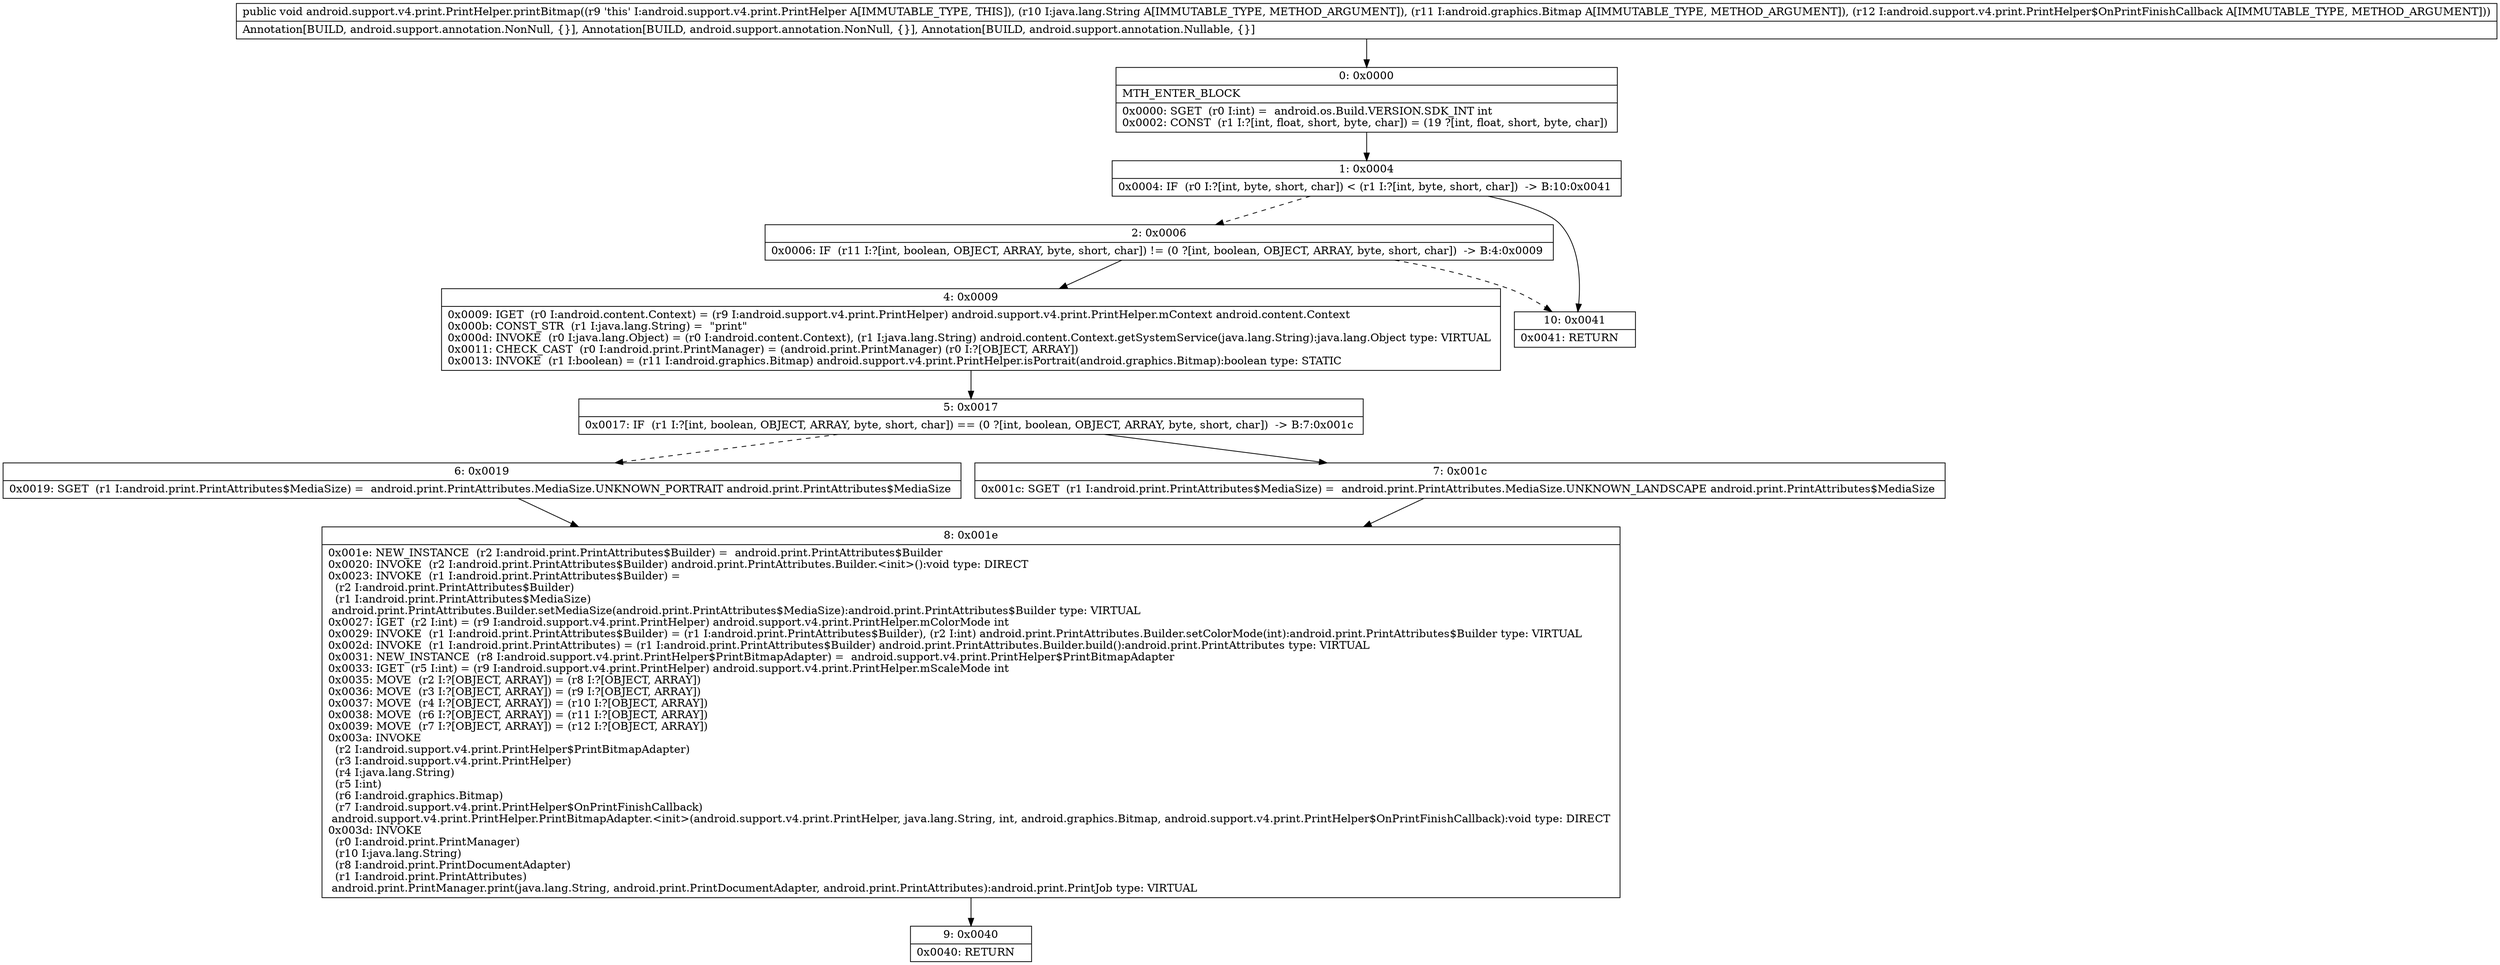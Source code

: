 digraph "CFG forandroid.support.v4.print.PrintHelper.printBitmap(Ljava\/lang\/String;Landroid\/graphics\/Bitmap;Landroid\/support\/v4\/print\/PrintHelper$OnPrintFinishCallback;)V" {
Node_0 [shape=record,label="{0\:\ 0x0000|MTH_ENTER_BLOCK\l|0x0000: SGET  (r0 I:int) =  android.os.Build.VERSION.SDK_INT int \l0x0002: CONST  (r1 I:?[int, float, short, byte, char]) = (19 ?[int, float, short, byte, char]) \l}"];
Node_1 [shape=record,label="{1\:\ 0x0004|0x0004: IF  (r0 I:?[int, byte, short, char]) \< (r1 I:?[int, byte, short, char])  \-\> B:10:0x0041 \l}"];
Node_2 [shape=record,label="{2\:\ 0x0006|0x0006: IF  (r11 I:?[int, boolean, OBJECT, ARRAY, byte, short, char]) != (0 ?[int, boolean, OBJECT, ARRAY, byte, short, char])  \-\> B:4:0x0009 \l}"];
Node_4 [shape=record,label="{4\:\ 0x0009|0x0009: IGET  (r0 I:android.content.Context) = (r9 I:android.support.v4.print.PrintHelper) android.support.v4.print.PrintHelper.mContext android.content.Context \l0x000b: CONST_STR  (r1 I:java.lang.String) =  \"print\" \l0x000d: INVOKE  (r0 I:java.lang.Object) = (r0 I:android.content.Context), (r1 I:java.lang.String) android.content.Context.getSystemService(java.lang.String):java.lang.Object type: VIRTUAL \l0x0011: CHECK_CAST  (r0 I:android.print.PrintManager) = (android.print.PrintManager) (r0 I:?[OBJECT, ARRAY]) \l0x0013: INVOKE  (r1 I:boolean) = (r11 I:android.graphics.Bitmap) android.support.v4.print.PrintHelper.isPortrait(android.graphics.Bitmap):boolean type: STATIC \l}"];
Node_5 [shape=record,label="{5\:\ 0x0017|0x0017: IF  (r1 I:?[int, boolean, OBJECT, ARRAY, byte, short, char]) == (0 ?[int, boolean, OBJECT, ARRAY, byte, short, char])  \-\> B:7:0x001c \l}"];
Node_6 [shape=record,label="{6\:\ 0x0019|0x0019: SGET  (r1 I:android.print.PrintAttributes$MediaSize) =  android.print.PrintAttributes.MediaSize.UNKNOWN_PORTRAIT android.print.PrintAttributes$MediaSize \l}"];
Node_7 [shape=record,label="{7\:\ 0x001c|0x001c: SGET  (r1 I:android.print.PrintAttributes$MediaSize) =  android.print.PrintAttributes.MediaSize.UNKNOWN_LANDSCAPE android.print.PrintAttributes$MediaSize \l}"];
Node_8 [shape=record,label="{8\:\ 0x001e|0x001e: NEW_INSTANCE  (r2 I:android.print.PrintAttributes$Builder) =  android.print.PrintAttributes$Builder \l0x0020: INVOKE  (r2 I:android.print.PrintAttributes$Builder) android.print.PrintAttributes.Builder.\<init\>():void type: DIRECT \l0x0023: INVOKE  (r1 I:android.print.PrintAttributes$Builder) = \l  (r2 I:android.print.PrintAttributes$Builder)\l  (r1 I:android.print.PrintAttributes$MediaSize)\l android.print.PrintAttributes.Builder.setMediaSize(android.print.PrintAttributes$MediaSize):android.print.PrintAttributes$Builder type: VIRTUAL \l0x0027: IGET  (r2 I:int) = (r9 I:android.support.v4.print.PrintHelper) android.support.v4.print.PrintHelper.mColorMode int \l0x0029: INVOKE  (r1 I:android.print.PrintAttributes$Builder) = (r1 I:android.print.PrintAttributes$Builder), (r2 I:int) android.print.PrintAttributes.Builder.setColorMode(int):android.print.PrintAttributes$Builder type: VIRTUAL \l0x002d: INVOKE  (r1 I:android.print.PrintAttributes) = (r1 I:android.print.PrintAttributes$Builder) android.print.PrintAttributes.Builder.build():android.print.PrintAttributes type: VIRTUAL \l0x0031: NEW_INSTANCE  (r8 I:android.support.v4.print.PrintHelper$PrintBitmapAdapter) =  android.support.v4.print.PrintHelper$PrintBitmapAdapter \l0x0033: IGET  (r5 I:int) = (r9 I:android.support.v4.print.PrintHelper) android.support.v4.print.PrintHelper.mScaleMode int \l0x0035: MOVE  (r2 I:?[OBJECT, ARRAY]) = (r8 I:?[OBJECT, ARRAY]) \l0x0036: MOVE  (r3 I:?[OBJECT, ARRAY]) = (r9 I:?[OBJECT, ARRAY]) \l0x0037: MOVE  (r4 I:?[OBJECT, ARRAY]) = (r10 I:?[OBJECT, ARRAY]) \l0x0038: MOVE  (r6 I:?[OBJECT, ARRAY]) = (r11 I:?[OBJECT, ARRAY]) \l0x0039: MOVE  (r7 I:?[OBJECT, ARRAY]) = (r12 I:?[OBJECT, ARRAY]) \l0x003a: INVOKE  \l  (r2 I:android.support.v4.print.PrintHelper$PrintBitmapAdapter)\l  (r3 I:android.support.v4.print.PrintHelper)\l  (r4 I:java.lang.String)\l  (r5 I:int)\l  (r6 I:android.graphics.Bitmap)\l  (r7 I:android.support.v4.print.PrintHelper$OnPrintFinishCallback)\l android.support.v4.print.PrintHelper.PrintBitmapAdapter.\<init\>(android.support.v4.print.PrintHelper, java.lang.String, int, android.graphics.Bitmap, android.support.v4.print.PrintHelper$OnPrintFinishCallback):void type: DIRECT \l0x003d: INVOKE  \l  (r0 I:android.print.PrintManager)\l  (r10 I:java.lang.String)\l  (r8 I:android.print.PrintDocumentAdapter)\l  (r1 I:android.print.PrintAttributes)\l android.print.PrintManager.print(java.lang.String, android.print.PrintDocumentAdapter, android.print.PrintAttributes):android.print.PrintJob type: VIRTUAL \l}"];
Node_9 [shape=record,label="{9\:\ 0x0040|0x0040: RETURN   \l}"];
Node_10 [shape=record,label="{10\:\ 0x0041|0x0041: RETURN   \l}"];
MethodNode[shape=record,label="{public void android.support.v4.print.PrintHelper.printBitmap((r9 'this' I:android.support.v4.print.PrintHelper A[IMMUTABLE_TYPE, THIS]), (r10 I:java.lang.String A[IMMUTABLE_TYPE, METHOD_ARGUMENT]), (r11 I:android.graphics.Bitmap A[IMMUTABLE_TYPE, METHOD_ARGUMENT]), (r12 I:android.support.v4.print.PrintHelper$OnPrintFinishCallback A[IMMUTABLE_TYPE, METHOD_ARGUMENT]))  | Annotation[BUILD, android.support.annotation.NonNull, \{\}], Annotation[BUILD, android.support.annotation.NonNull, \{\}], Annotation[BUILD, android.support.annotation.Nullable, \{\}]\l}"];
MethodNode -> Node_0;
Node_0 -> Node_1;
Node_1 -> Node_2[style=dashed];
Node_1 -> Node_10;
Node_2 -> Node_4;
Node_2 -> Node_10[style=dashed];
Node_4 -> Node_5;
Node_5 -> Node_6[style=dashed];
Node_5 -> Node_7;
Node_6 -> Node_8;
Node_7 -> Node_8;
Node_8 -> Node_9;
}

